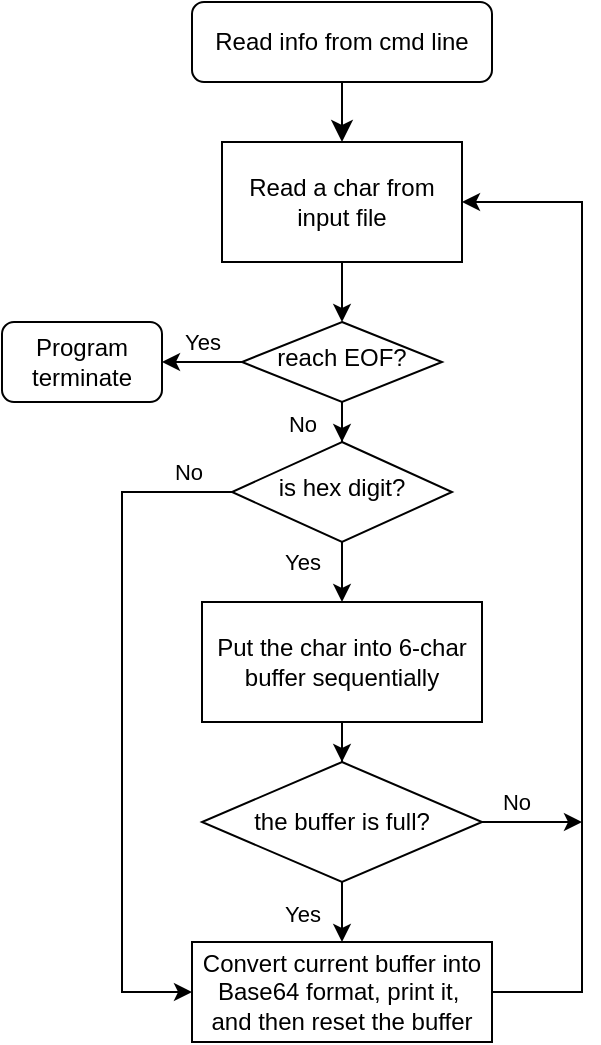 <mxfile version="13.6.10" type="google"><diagram id="C5RBs43oDa-KdzZeNtuy" name="Page-1"><mxGraphModel dx="593" dy="395" grid="1" gridSize="10" guides="1" tooltips="1" connect="1" arrows="1" fold="1" page="1" pageScale="1" pageWidth="827" pageHeight="1169" math="0" shadow="0"><root><mxCell id="WIyWlLk6GJQsqaUBKTNV-0"/><mxCell id="WIyWlLk6GJQsqaUBKTNV-1" parent="WIyWlLk6GJQsqaUBKTNV-0"/><mxCell id="WIyWlLk6GJQsqaUBKTNV-2" value="" style="rounded=0;html=1;jettySize=auto;orthogonalLoop=1;fontSize=11;endArrow=classic;endFill=1;endSize=8;strokeWidth=1;shadow=0;labelBackgroundColor=none;edgeStyle=orthogonalEdgeStyle;entryX=0.5;entryY=0;entryDx=0;entryDy=0;" parent="WIyWlLk6GJQsqaUBKTNV-1" source="WIyWlLk6GJQsqaUBKTNV-3" target="esnm4IkEfTmjNDhYUATe-37" edge="1"><mxGeometry relative="1" as="geometry"><mxPoint x="220" y="90" as="targetPoint"/></mxGeometry></mxCell><mxCell id="WIyWlLk6GJQsqaUBKTNV-3" value="Read info from cmd line" style="rounded=1;whiteSpace=wrap;html=1;fontSize=12;glass=0;strokeWidth=1;shadow=0;" parent="WIyWlLk6GJQsqaUBKTNV-1" vertex="1"><mxGeometry x="145" y="20" width="150" height="40" as="geometry"/></mxCell><mxCell id="esnm4IkEfTmjNDhYUATe-41" value="" style="edgeStyle=orthogonalEdgeStyle;rounded=0;orthogonalLoop=1;jettySize=auto;html=1;endArrow=classic;endFill=1;" edge="1" parent="WIyWlLk6GJQsqaUBKTNV-1" source="WIyWlLk6GJQsqaUBKTNV-6" target="esnm4IkEfTmjNDhYUATe-7"><mxGeometry relative="1" as="geometry"/></mxCell><mxCell id="esnm4IkEfTmjNDhYUATe-42" value="No" style="edgeLabel;html=1;align=center;verticalAlign=middle;resizable=0;points=[];" vertex="1" connectable="0" parent="esnm4IkEfTmjNDhYUATe-41"><mxGeometry x="0.513" y="1" relative="1" as="geometry"><mxPoint x="-21" y="4.8" as="offset"/></mxGeometry></mxCell><mxCell id="esnm4IkEfTmjNDhYUATe-43" value="Yes" style="edgeStyle=orthogonalEdgeStyle;rounded=0;orthogonalLoop=1;jettySize=auto;html=1;endArrow=classic;endFill=1;" edge="1" parent="WIyWlLk6GJQsqaUBKTNV-1" source="WIyWlLk6GJQsqaUBKTNV-6" target="WIyWlLk6GJQsqaUBKTNV-11"><mxGeometry y="-10" relative="1" as="geometry"><mxPoint as="offset"/></mxGeometry></mxCell><mxCell id="WIyWlLk6GJQsqaUBKTNV-6" value="reach EOF?" style="rhombus;whiteSpace=wrap;html=1;shadow=0;fontFamily=Helvetica;fontSize=12;align=center;strokeWidth=1;spacing=6;spacingTop=-4;" parent="WIyWlLk6GJQsqaUBKTNV-1" vertex="1"><mxGeometry x="170" y="180" width="100" height="40" as="geometry"/></mxCell><mxCell id="WIyWlLk6GJQsqaUBKTNV-11" value="Program terminate" style="rounded=1;whiteSpace=wrap;html=1;fontSize=12;glass=0;strokeWidth=1;shadow=0;" parent="WIyWlLk6GJQsqaUBKTNV-1" vertex="1"><mxGeometry x="50" y="180" width="80" height="40" as="geometry"/></mxCell><mxCell id="esnm4IkEfTmjNDhYUATe-4" style="edgeStyle=orthogonalEdgeStyle;rounded=0;orthogonalLoop=1;jettySize=auto;html=1;entryX=0.5;entryY=0;entryDx=0;entryDy=0;exitX=0.5;exitY=1;exitDx=0;exitDy=0;" edge="1" parent="WIyWlLk6GJQsqaUBKTNV-1" source="esnm4IkEfTmjNDhYUATe-37" target="WIyWlLk6GJQsqaUBKTNV-6"><mxGeometry relative="1" as="geometry"><mxPoint x="220.034" y="150" as="sourcePoint"/></mxGeometry></mxCell><mxCell id="esnm4IkEfTmjNDhYUATe-17" value="Yes" style="edgeStyle=orthogonalEdgeStyle;rounded=0;orthogonalLoop=1;jettySize=auto;html=1;exitX=0.5;exitY=1;exitDx=0;exitDy=0;entryX=0.5;entryY=0;entryDx=0;entryDy=0;endArrow=classic;endFill=1;" edge="1" parent="WIyWlLk6GJQsqaUBKTNV-1" source="esnm4IkEfTmjNDhYUATe-7" target="esnm4IkEfTmjNDhYUATe-38"><mxGeometry x="-0.333" y="-20" relative="1" as="geometry"><mxPoint x="220" y="310" as="targetPoint"/><mxPoint as="offset"/></mxGeometry></mxCell><mxCell id="esnm4IkEfTmjNDhYUATe-46" style="edgeStyle=orthogonalEdgeStyle;rounded=0;orthogonalLoop=1;jettySize=auto;html=1;exitX=0;exitY=0.5;exitDx=0;exitDy=0;endArrow=classic;endFill=1;entryX=0;entryY=0.5;entryDx=0;entryDy=0;" edge="1" parent="WIyWlLk6GJQsqaUBKTNV-1" source="esnm4IkEfTmjNDhYUATe-7" target="esnm4IkEfTmjNDhYUATe-44"><mxGeometry relative="1" as="geometry"><mxPoint x="60" y="520" as="targetPoint"/><Array as="points"><mxPoint x="110" y="265"/><mxPoint x="110" y="515"/></Array></mxGeometry></mxCell><mxCell id="esnm4IkEfTmjNDhYUATe-47" value="No" style="edgeLabel;html=1;align=center;verticalAlign=middle;resizable=0;points=[];" vertex="1" connectable="0" parent="esnm4IkEfTmjNDhYUATe-46"><mxGeometry x="-0.778" y="-1" relative="1" as="geometry"><mxPoint x="15" y="-9" as="offset"/></mxGeometry></mxCell><mxCell id="esnm4IkEfTmjNDhYUATe-7" value="is hex digit?" style="rhombus;whiteSpace=wrap;html=1;shadow=0;fontFamily=Helvetica;fontSize=12;align=center;strokeWidth=1;spacing=6;spacingTop=-4;" vertex="1" parent="WIyWlLk6GJQsqaUBKTNV-1"><mxGeometry x="165" y="240" width="110" height="50" as="geometry"/></mxCell><mxCell id="esnm4IkEfTmjNDhYUATe-18" value="Yes" style="edgeStyle=orthogonalEdgeStyle;rounded=0;orthogonalLoop=1;jettySize=auto;html=1;endArrow=classic;endFill=1;" edge="1" parent="WIyWlLk6GJQsqaUBKTNV-1" source="esnm4IkEfTmjNDhYUATe-10"><mxGeometry y="-20" relative="1" as="geometry"><mxPoint x="220" y="490" as="targetPoint"/><mxPoint as="offset"/></mxGeometry></mxCell><mxCell id="esnm4IkEfTmjNDhYUATe-30" style="edgeStyle=orthogonalEdgeStyle;rounded=0;orthogonalLoop=1;jettySize=auto;html=1;exitX=1;exitY=0.5;exitDx=0;exitDy=0;endArrow=classic;endFill=1;" edge="1" parent="WIyWlLk6GJQsqaUBKTNV-1" source="esnm4IkEfTmjNDhYUATe-10"><mxGeometry relative="1" as="geometry"><mxPoint x="340" y="430" as="targetPoint"/><Array as="points"><mxPoint x="340" y="430"/></Array></mxGeometry></mxCell><mxCell id="esnm4IkEfTmjNDhYUATe-34" value="No" style="edgeLabel;html=1;align=center;verticalAlign=middle;resizable=0;points=[];" vertex="1" connectable="0" parent="esnm4IkEfTmjNDhYUATe-30"><mxGeometry x="-0.317" y="1" relative="1" as="geometry"><mxPoint y="-9" as="offset"/></mxGeometry></mxCell><mxCell id="esnm4IkEfTmjNDhYUATe-10" value="the&amp;nbsp;buffer is full?" style="rhombus;whiteSpace=wrap;html=1;" vertex="1" parent="WIyWlLk6GJQsqaUBKTNV-1"><mxGeometry x="150" y="400" width="140" height="60" as="geometry"/></mxCell><mxCell id="esnm4IkEfTmjNDhYUATe-35" style="edgeStyle=orthogonalEdgeStyle;rounded=0;orthogonalLoop=1;jettySize=auto;html=1;exitX=1;exitY=0.5;exitDx=0;exitDy=0;entryX=1;entryY=0.5;entryDx=0;entryDy=0;endArrow=classic;endFill=1;" edge="1" parent="WIyWlLk6GJQsqaUBKTNV-1" source="esnm4IkEfTmjNDhYUATe-44" target="esnm4IkEfTmjNDhYUATe-37"><mxGeometry relative="1" as="geometry"><mxPoint x="295" y="510" as="sourcePoint"/><mxPoint x="280" y="120" as="targetPoint"/><Array as="points"><mxPoint x="340" y="515"/><mxPoint x="340" y="120"/></Array></mxGeometry></mxCell><mxCell id="esnm4IkEfTmjNDhYUATe-37" value="&lt;span&gt;Read a char from input file&lt;/span&gt;" style="rounded=0;whiteSpace=wrap;html=1;gradientColor=none;" vertex="1" parent="WIyWlLk6GJQsqaUBKTNV-1"><mxGeometry x="160" y="90" width="120" height="60" as="geometry"/></mxCell><mxCell id="esnm4IkEfTmjNDhYUATe-40" value="" style="edgeStyle=orthogonalEdgeStyle;rounded=0;orthogonalLoop=1;jettySize=auto;html=1;endArrow=classic;endFill=1;" edge="1" parent="WIyWlLk6GJQsqaUBKTNV-1" source="esnm4IkEfTmjNDhYUATe-38" target="esnm4IkEfTmjNDhYUATe-10"><mxGeometry relative="1" as="geometry"/></mxCell><mxCell id="esnm4IkEfTmjNDhYUATe-38" value="&lt;span&gt;Put the char into 6-char buffer sequentially&lt;/span&gt;" style="rounded=0;whiteSpace=wrap;html=1;gradientColor=none;" vertex="1" parent="WIyWlLk6GJQsqaUBKTNV-1"><mxGeometry x="150" y="320" width="140" height="60" as="geometry"/></mxCell><mxCell id="esnm4IkEfTmjNDhYUATe-44" value="&lt;span&gt;Convert current buffer into Base64 format, print it,&amp;nbsp;&lt;br&gt;and then reset the buffer&lt;br&gt;&lt;/span&gt;" style="rounded=0;whiteSpace=wrap;html=1;gradientColor=none;" vertex="1" parent="WIyWlLk6GJQsqaUBKTNV-1"><mxGeometry x="145" y="490" width="150" height="50" as="geometry"/></mxCell></root></mxGraphModel></diagram></mxfile>